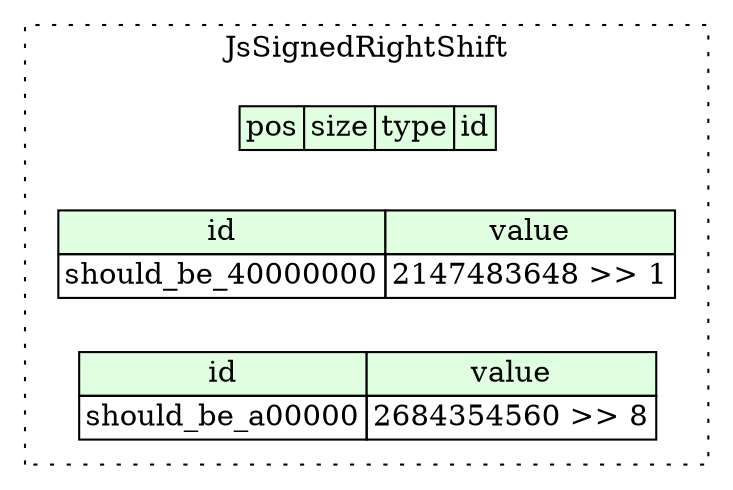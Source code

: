 digraph {
	rankdir=LR;
	node [shape=plaintext];
	subgraph cluster__js_signed_right_shift {
		label="JsSignedRightShift";
		graph[style=dotted];

		js_signed_right_shift__seq [label=<<TABLE BORDER="0" CELLBORDER="1" CELLSPACING="0">
			<TR><TD BGCOLOR="#E0FFE0">pos</TD><TD BGCOLOR="#E0FFE0">size</TD><TD BGCOLOR="#E0FFE0">type</TD><TD BGCOLOR="#E0FFE0">id</TD></TR>
		</TABLE>>];
		js_signed_right_shift__inst__should_be_40000000 [label=<<TABLE BORDER="0" CELLBORDER="1" CELLSPACING="0">
			<TR><TD BGCOLOR="#E0FFE0">id</TD><TD BGCOLOR="#E0FFE0">value</TD></TR>
			<TR><TD>should_be_40000000</TD><TD>2147483648 &gt;&gt; 1</TD></TR>
		</TABLE>>];
		js_signed_right_shift__inst__should_be_a00000 [label=<<TABLE BORDER="0" CELLBORDER="1" CELLSPACING="0">
			<TR><TD BGCOLOR="#E0FFE0">id</TD><TD BGCOLOR="#E0FFE0">value</TD></TR>
			<TR><TD>should_be_a00000</TD><TD>2684354560 &gt;&gt; 8</TD></TR>
		</TABLE>>];
	}
}
